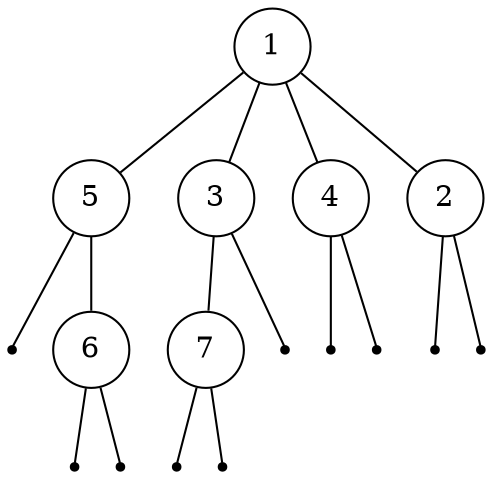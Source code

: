 digraph {
  edge [arrowhead = none, arrowtail=none];
treeimplementationSchroderTreeImpl7d4991ad [label="1", shape=circle, width=0.1];
treeimplementationSchroderTreeImpl7d4991ad -> treeimplementationSchroderTreeImpl28d93b30;
treeimplementationSchroderTreeImpl7d4991ad -> treeimplementationSchroderTreeImpl1b6d3586;
treeimplementationSchroderTreeImpl7d4991ad -> treeimplementationSchroderTreeImpl4554617c;
treeimplementationSchroderTreeImpl7d4991ad -> treeimplementationSchroderTreeImpl74a14482;
treeimplementationSchroderTreeImpl28d93b30 [label="5", shape=circle, width=0.1];
treeimplementationSchroderTreeImpl28d93b30 -> treeimplementationSchroderTreeImpl1540e19d;
treeimplementationSchroderTreeImpl28d93b30 -> treeimplementationSchroderTreeImpl677327b6;
treeimplementationSchroderTreeImpl1540e19d [label="", shape=point];
treeimplementationSchroderTreeImpl677327b6 [label="6", shape=circle, width=0.1];
treeimplementationSchroderTreeImpl677327b6 -> treeimplementationSchroderTreeImpl14ae5a5;
treeimplementationSchroderTreeImpl677327b6 -> treeimplementationSchroderTreeImpl7f31245a;
treeimplementationSchroderTreeImpl14ae5a5 [label="", shape=point];
treeimplementationSchroderTreeImpl7f31245a [label="", shape=point];
treeimplementationSchroderTreeImpl1b6d3586 [label="3", shape=circle, width=0.1];
treeimplementationSchroderTreeImpl1b6d3586 -> treeimplementationSchroderTreeImpl6d6f6e28;
treeimplementationSchroderTreeImpl1b6d3586 -> treeimplementationSchroderTreeImpl135fbaa4;
treeimplementationSchroderTreeImpl6d6f6e28 [label="7", shape=circle, width=0.1];
treeimplementationSchroderTreeImpl6d6f6e28 -> treeimplementationSchroderTreeImpl45ee12a7;
treeimplementationSchroderTreeImpl6d6f6e28 -> treeimplementationSchroderTreeImpl330bedb4;
treeimplementationSchroderTreeImpl45ee12a7 [label="", shape=point];
treeimplementationSchroderTreeImpl330bedb4 [label="", shape=point];
treeimplementationSchroderTreeImpl135fbaa4 [label="", shape=point];
treeimplementationSchroderTreeImpl4554617c [label="4", shape=circle, width=0.1];
treeimplementationSchroderTreeImpl4554617c -> treeimplementationSchroderTreeImpl2503dbd3;
treeimplementationSchroderTreeImpl4554617c -> treeimplementationSchroderTreeImpl4b67cf4d;
treeimplementationSchroderTreeImpl2503dbd3 [label="", shape=point];
treeimplementationSchroderTreeImpl4b67cf4d [label="", shape=point];
treeimplementationSchroderTreeImpl74a14482 [label="2", shape=circle, width=0.1];
treeimplementationSchroderTreeImpl74a14482 -> treeimplementationSchroderTreeImpl7ea987ac;
treeimplementationSchroderTreeImpl74a14482 -> treeimplementationSchroderTreeImpl12a3a380;
treeimplementationSchroderTreeImpl7ea987ac [label="", shape=point];
treeimplementationSchroderTreeImpl12a3a380 [label="", shape=point];
}